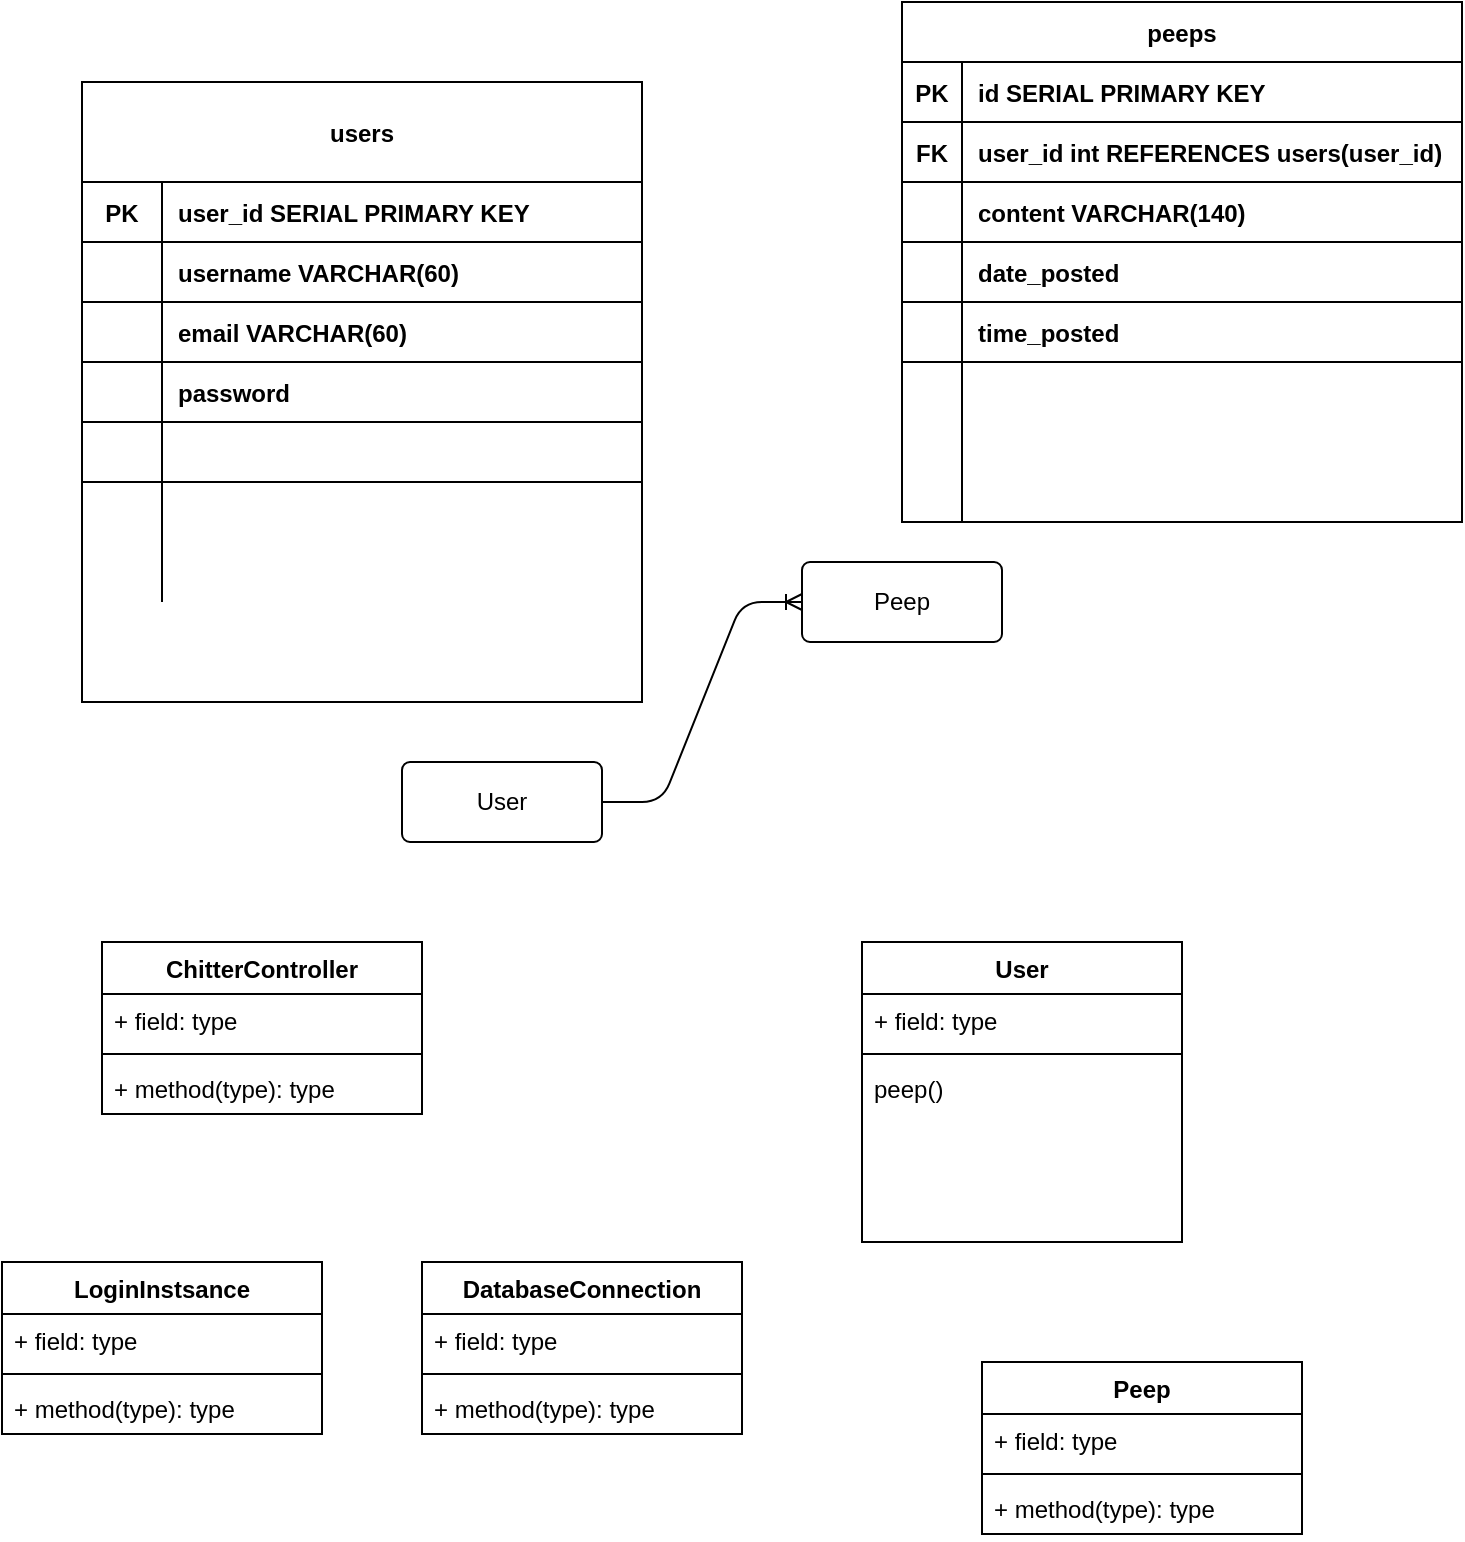 <mxfile version="15.3.8" type="device"><diagram id="lCD4x6ItfdAJr1N1xK8f" name="Page-1"><mxGraphModel dx="1426" dy="905" grid="1" gridSize="10" guides="1" tooltips="1" connect="1" arrows="1" fold="1" page="1" pageScale="1" pageWidth="827" pageHeight="1169" math="0" shadow="0"><root><mxCell id="0"/><mxCell id="1" parent="0"/><mxCell id="pfpNvxDK60yBNCJ07znJ-1" value="User" style="rounded=1;arcSize=10;whiteSpace=wrap;html=1;align=center;" vertex="1" parent="1"><mxGeometry x="260" y="490" width="100" height="40" as="geometry"/></mxCell><mxCell id="pfpNvxDK60yBNCJ07znJ-2" value="Peep" style="rounded=1;arcSize=10;whiteSpace=wrap;html=1;align=center;" vertex="1" parent="1"><mxGeometry x="460" y="390" width="100" height="40" as="geometry"/></mxCell><mxCell id="pfpNvxDK60yBNCJ07znJ-3" value="" style="edgeStyle=entityRelationEdgeStyle;fontSize=12;html=1;endArrow=ERoneToMany;" edge="1" parent="1"><mxGeometry width="100" height="100" relative="1" as="geometry"><mxPoint x="360" y="510" as="sourcePoint"/><mxPoint x="460" y="410" as="targetPoint"/></mxGeometry></mxCell><mxCell id="pfpNvxDK60yBNCJ07znJ-4" value="users" style="shape=table;startSize=50;container=1;collapsible=1;childLayout=tableLayout;fixedRows=1;rowLines=0;fontStyle=1;align=center;resizeLast=1;" vertex="1" parent="1"><mxGeometry x="100" y="150" width="280" height="310" as="geometry"/></mxCell><mxCell id="pfpNvxDK60yBNCJ07znJ-5" value="" style="shape=partialRectangle;collapsible=0;dropTarget=0;pointerEvents=0;fillColor=none;top=0;left=0;bottom=1;right=0;points=[[0,0.5],[1,0.5]];portConstraint=eastwest;" vertex="1" parent="pfpNvxDK60yBNCJ07znJ-4"><mxGeometry y="50" width="280" height="30" as="geometry"/></mxCell><mxCell id="pfpNvxDK60yBNCJ07znJ-6" value="PK" style="shape=partialRectangle;connectable=0;fillColor=none;top=0;left=0;bottom=0;right=0;fontStyle=1;overflow=hidden;" vertex="1" parent="pfpNvxDK60yBNCJ07znJ-5"><mxGeometry width="40" height="30" as="geometry"><mxRectangle width="40" height="30" as="alternateBounds"/></mxGeometry></mxCell><mxCell id="pfpNvxDK60yBNCJ07znJ-7" value="user_id SERIAL PRIMARY KEY" style="shape=partialRectangle;connectable=0;fillColor=none;top=0;left=0;bottom=0;right=0;align=left;spacingLeft=6;fontStyle=1;overflow=hidden;" vertex="1" parent="pfpNvxDK60yBNCJ07znJ-5"><mxGeometry x="40" width="240" height="30" as="geometry"><mxRectangle width="240" height="30" as="alternateBounds"/></mxGeometry></mxCell><mxCell id="pfpNvxDK60yBNCJ07znJ-42" value="" style="shape=partialRectangle;collapsible=0;dropTarget=0;pointerEvents=0;fillColor=none;top=0;left=0;bottom=1;right=0;points=[[0,0.5],[1,0.5]];portConstraint=eastwest;" vertex="1" parent="pfpNvxDK60yBNCJ07znJ-4"><mxGeometry y="80" width="280" height="30" as="geometry"/></mxCell><mxCell id="pfpNvxDK60yBNCJ07znJ-43" value="" style="shape=partialRectangle;connectable=0;fillColor=none;top=0;left=0;bottom=0;right=0;fontStyle=1;overflow=hidden;" vertex="1" parent="pfpNvxDK60yBNCJ07znJ-42"><mxGeometry width="40" height="30" as="geometry"><mxRectangle width="40" height="30" as="alternateBounds"/></mxGeometry></mxCell><mxCell id="pfpNvxDK60yBNCJ07znJ-44" value="username VARCHAR(60)" style="shape=partialRectangle;connectable=0;fillColor=none;top=0;left=0;bottom=0;right=0;align=left;spacingLeft=6;fontStyle=1;overflow=hidden;" vertex="1" parent="pfpNvxDK60yBNCJ07znJ-42"><mxGeometry x="40" width="240" height="30" as="geometry"><mxRectangle width="240" height="30" as="alternateBounds"/></mxGeometry></mxCell><mxCell id="pfpNvxDK60yBNCJ07znJ-39" value="" style="shape=partialRectangle;collapsible=0;dropTarget=0;pointerEvents=0;fillColor=none;top=0;left=0;bottom=1;right=0;points=[[0,0.5],[1,0.5]];portConstraint=eastwest;" vertex="1" parent="pfpNvxDK60yBNCJ07znJ-4"><mxGeometry y="110" width="280" height="30" as="geometry"/></mxCell><mxCell id="pfpNvxDK60yBNCJ07znJ-40" value="" style="shape=partialRectangle;connectable=0;fillColor=none;top=0;left=0;bottom=0;right=0;fontStyle=1;overflow=hidden;" vertex="1" parent="pfpNvxDK60yBNCJ07znJ-39"><mxGeometry width="40" height="30" as="geometry"><mxRectangle width="40" height="30" as="alternateBounds"/></mxGeometry></mxCell><mxCell id="pfpNvxDK60yBNCJ07znJ-41" value="email VARCHAR(60)" style="shape=partialRectangle;connectable=0;fillColor=none;top=0;left=0;bottom=0;right=0;align=left;spacingLeft=6;fontStyle=1;overflow=hidden;" vertex="1" parent="pfpNvxDK60yBNCJ07znJ-39"><mxGeometry x="40" width="240" height="30" as="geometry"><mxRectangle width="240" height="30" as="alternateBounds"/></mxGeometry></mxCell><mxCell id="pfpNvxDK60yBNCJ07znJ-54" value="" style="shape=partialRectangle;collapsible=0;dropTarget=0;pointerEvents=0;fillColor=none;top=0;left=0;bottom=1;right=0;points=[[0,0.5],[1,0.5]];portConstraint=eastwest;" vertex="1" parent="pfpNvxDK60yBNCJ07znJ-4"><mxGeometry y="140" width="280" height="30" as="geometry"/></mxCell><mxCell id="pfpNvxDK60yBNCJ07znJ-55" value="" style="shape=partialRectangle;connectable=0;fillColor=none;top=0;left=0;bottom=0;right=0;fontStyle=1;overflow=hidden;" vertex="1" parent="pfpNvxDK60yBNCJ07znJ-54"><mxGeometry width="40" height="30" as="geometry"><mxRectangle width="40" height="30" as="alternateBounds"/></mxGeometry></mxCell><mxCell id="pfpNvxDK60yBNCJ07znJ-56" value="password" style="shape=partialRectangle;connectable=0;fillColor=none;top=0;left=0;bottom=0;right=0;align=left;spacingLeft=6;fontStyle=1;overflow=hidden;" vertex="1" parent="pfpNvxDK60yBNCJ07znJ-54"><mxGeometry x="40" width="240" height="30" as="geometry"><mxRectangle width="240" height="30" as="alternateBounds"/></mxGeometry></mxCell><mxCell id="pfpNvxDK60yBNCJ07znJ-45" value="" style="shape=partialRectangle;collapsible=0;dropTarget=0;pointerEvents=0;fillColor=none;top=0;left=0;bottom=1;right=0;points=[[0,0.5],[1,0.5]];portConstraint=eastwest;" vertex="1" parent="pfpNvxDK60yBNCJ07znJ-4"><mxGeometry y="170" width="280" height="30" as="geometry"/></mxCell><mxCell id="pfpNvxDK60yBNCJ07znJ-46" value="" style="shape=partialRectangle;connectable=0;fillColor=none;top=0;left=0;bottom=0;right=0;fontStyle=1;overflow=hidden;" vertex="1" parent="pfpNvxDK60yBNCJ07znJ-45"><mxGeometry width="40" height="30" as="geometry"><mxRectangle width="40" height="30" as="alternateBounds"/></mxGeometry></mxCell><mxCell id="pfpNvxDK60yBNCJ07znJ-47" value="" style="shape=partialRectangle;connectable=0;fillColor=none;top=0;left=0;bottom=0;right=0;align=left;spacingLeft=6;fontStyle=1;overflow=hidden;" vertex="1" parent="pfpNvxDK60yBNCJ07znJ-45"><mxGeometry x="40" width="240" height="30" as="geometry"><mxRectangle width="240" height="30" as="alternateBounds"/></mxGeometry></mxCell><mxCell id="pfpNvxDK60yBNCJ07znJ-11" value="" style="shape=partialRectangle;collapsible=0;dropTarget=0;pointerEvents=0;fillColor=none;top=0;left=0;bottom=0;right=0;points=[[0,0.5],[1,0.5]];portConstraint=eastwest;" vertex="1" parent="pfpNvxDK60yBNCJ07znJ-4"><mxGeometry y="200" width="280" height="30" as="geometry"/></mxCell><mxCell id="pfpNvxDK60yBNCJ07znJ-12" value="" style="shape=partialRectangle;connectable=0;fillColor=none;top=0;left=0;bottom=0;right=0;editable=1;overflow=hidden;" vertex="1" parent="pfpNvxDK60yBNCJ07znJ-11"><mxGeometry width="40" height="30" as="geometry"><mxRectangle width="40" height="30" as="alternateBounds"/></mxGeometry></mxCell><mxCell id="pfpNvxDK60yBNCJ07znJ-13" value="" style="shape=partialRectangle;connectable=0;fillColor=none;top=0;left=0;bottom=0;right=0;align=left;spacingLeft=6;overflow=hidden;" vertex="1" parent="pfpNvxDK60yBNCJ07znJ-11"><mxGeometry x="40" width="240" height="30" as="geometry"><mxRectangle width="240" height="30" as="alternateBounds"/></mxGeometry></mxCell><mxCell id="pfpNvxDK60yBNCJ07znJ-14" value="" style="shape=partialRectangle;collapsible=0;dropTarget=0;pointerEvents=0;fillColor=none;top=0;left=0;bottom=0;right=0;points=[[0,0.5],[1,0.5]];portConstraint=eastwest;" vertex="1" parent="pfpNvxDK60yBNCJ07znJ-4"><mxGeometry y="230" width="280" height="30" as="geometry"/></mxCell><mxCell id="pfpNvxDK60yBNCJ07znJ-15" value="" style="shape=partialRectangle;connectable=0;fillColor=none;top=0;left=0;bottom=0;right=0;editable=1;overflow=hidden;" vertex="1" parent="pfpNvxDK60yBNCJ07znJ-14"><mxGeometry width="40" height="30" as="geometry"><mxRectangle width="40" height="30" as="alternateBounds"/></mxGeometry></mxCell><mxCell id="pfpNvxDK60yBNCJ07znJ-16" value="" style="shape=partialRectangle;connectable=0;fillColor=none;top=0;left=0;bottom=0;right=0;align=left;spacingLeft=6;overflow=hidden;" vertex="1" parent="pfpNvxDK60yBNCJ07znJ-14"><mxGeometry x="40" width="240" height="30" as="geometry"><mxRectangle width="240" height="30" as="alternateBounds"/></mxGeometry></mxCell><mxCell id="pfpNvxDK60yBNCJ07znJ-17" value="peeps" style="shape=table;startSize=30;container=1;collapsible=1;childLayout=tableLayout;fixedRows=1;rowLines=0;fontStyle=1;align=center;resizeLast=1;" vertex="1" parent="1"><mxGeometry x="510" y="110" width="280" height="260" as="geometry"><mxRectangle x="510" y="140" width="70" height="30" as="alternateBounds"/></mxGeometry></mxCell><mxCell id="pfpNvxDK60yBNCJ07znJ-18" value="" style="shape=partialRectangle;collapsible=0;dropTarget=0;pointerEvents=0;fillColor=none;top=0;left=0;bottom=1;right=0;points=[[0,0.5],[1,0.5]];portConstraint=eastwest;" vertex="1" parent="pfpNvxDK60yBNCJ07znJ-17"><mxGeometry y="30" width="280" height="30" as="geometry"/></mxCell><mxCell id="pfpNvxDK60yBNCJ07znJ-19" value="PK" style="shape=partialRectangle;connectable=0;fillColor=none;top=0;left=0;bottom=0;right=0;fontStyle=1;overflow=hidden;" vertex="1" parent="pfpNvxDK60yBNCJ07znJ-18"><mxGeometry width="30" height="30" as="geometry"><mxRectangle width="30" height="30" as="alternateBounds"/></mxGeometry></mxCell><mxCell id="pfpNvxDK60yBNCJ07znJ-20" value="id SERIAL PRIMARY KEY" style="shape=partialRectangle;connectable=0;fillColor=none;top=0;left=0;bottom=0;right=0;align=left;spacingLeft=6;fontStyle=1;overflow=hidden;" vertex="1" parent="pfpNvxDK60yBNCJ07znJ-18"><mxGeometry x="30" width="250" height="30" as="geometry"><mxRectangle width="250" height="30" as="alternateBounds"/></mxGeometry></mxCell><mxCell id="pfpNvxDK60yBNCJ07znJ-48" value="" style="shape=partialRectangle;collapsible=0;dropTarget=0;pointerEvents=0;fillColor=none;top=0;left=0;bottom=1;right=0;points=[[0,0.5],[1,0.5]];portConstraint=eastwest;" vertex="1" parent="pfpNvxDK60yBNCJ07znJ-17"><mxGeometry y="60" width="280" height="30" as="geometry"/></mxCell><mxCell id="pfpNvxDK60yBNCJ07znJ-49" value="FK" style="shape=partialRectangle;connectable=0;fillColor=none;top=0;left=0;bottom=0;right=0;fontStyle=1;overflow=hidden;" vertex="1" parent="pfpNvxDK60yBNCJ07znJ-48"><mxGeometry width="30" height="30" as="geometry"><mxRectangle width="30" height="30" as="alternateBounds"/></mxGeometry></mxCell><mxCell id="pfpNvxDK60yBNCJ07znJ-50" value="user_id int REFERENCES users(user_id)" style="shape=partialRectangle;connectable=0;fillColor=none;top=0;left=0;bottom=0;right=0;align=left;spacingLeft=6;fontStyle=1;overflow=hidden;" vertex="1" parent="pfpNvxDK60yBNCJ07znJ-48"><mxGeometry x="30" width="250" height="30" as="geometry"><mxRectangle width="250" height="30" as="alternateBounds"/></mxGeometry></mxCell><mxCell id="pfpNvxDK60yBNCJ07znJ-51" value="" style="shape=partialRectangle;collapsible=0;dropTarget=0;pointerEvents=0;fillColor=none;top=0;left=0;bottom=1;right=0;points=[[0,0.5],[1,0.5]];portConstraint=eastwest;" vertex="1" parent="pfpNvxDK60yBNCJ07znJ-17"><mxGeometry y="90" width="280" height="30" as="geometry"/></mxCell><mxCell id="pfpNvxDK60yBNCJ07znJ-52" value="" style="shape=partialRectangle;connectable=0;fillColor=none;top=0;left=0;bottom=0;right=0;fontStyle=1;overflow=hidden;" vertex="1" parent="pfpNvxDK60yBNCJ07znJ-51"><mxGeometry width="30" height="30" as="geometry"><mxRectangle width="30" height="30" as="alternateBounds"/></mxGeometry></mxCell><mxCell id="pfpNvxDK60yBNCJ07znJ-53" value="content VARCHAR(140)" style="shape=partialRectangle;connectable=0;fillColor=none;top=0;left=0;bottom=0;right=0;align=left;spacingLeft=6;fontStyle=1;overflow=hidden;" vertex="1" parent="pfpNvxDK60yBNCJ07znJ-51"><mxGeometry x="30" width="250" height="30" as="geometry"><mxRectangle width="250" height="30" as="alternateBounds"/></mxGeometry></mxCell><mxCell id="pfpNvxDK60yBNCJ07znJ-57" value="" style="shape=partialRectangle;collapsible=0;dropTarget=0;pointerEvents=0;fillColor=none;top=0;left=0;bottom=1;right=0;points=[[0,0.5],[1,0.5]];portConstraint=eastwest;" vertex="1" parent="pfpNvxDK60yBNCJ07znJ-17"><mxGeometry y="120" width="280" height="30" as="geometry"/></mxCell><mxCell id="pfpNvxDK60yBNCJ07znJ-58" value="" style="shape=partialRectangle;connectable=0;fillColor=none;top=0;left=0;bottom=0;right=0;fontStyle=1;overflow=hidden;" vertex="1" parent="pfpNvxDK60yBNCJ07znJ-57"><mxGeometry width="30" height="30" as="geometry"><mxRectangle width="30" height="30" as="alternateBounds"/></mxGeometry></mxCell><mxCell id="pfpNvxDK60yBNCJ07znJ-59" value="date_posted" style="shape=partialRectangle;connectable=0;fillColor=none;top=0;left=0;bottom=0;right=0;align=left;spacingLeft=6;fontStyle=1;overflow=hidden;" vertex="1" parent="pfpNvxDK60yBNCJ07znJ-57"><mxGeometry x="30" width="250" height="30" as="geometry"><mxRectangle width="250" height="30" as="alternateBounds"/></mxGeometry></mxCell><mxCell id="pfpNvxDK60yBNCJ07znJ-60" value="" style="shape=partialRectangle;collapsible=0;dropTarget=0;pointerEvents=0;fillColor=none;top=0;left=0;bottom=1;right=0;points=[[0,0.5],[1,0.5]];portConstraint=eastwest;" vertex="1" parent="pfpNvxDK60yBNCJ07znJ-17"><mxGeometry y="150" width="280" height="30" as="geometry"/></mxCell><mxCell id="pfpNvxDK60yBNCJ07znJ-61" value="" style="shape=partialRectangle;connectable=0;fillColor=none;top=0;left=0;bottom=0;right=0;fontStyle=1;overflow=hidden;" vertex="1" parent="pfpNvxDK60yBNCJ07znJ-60"><mxGeometry width="30" height="30" as="geometry"><mxRectangle width="30" height="30" as="alternateBounds"/></mxGeometry></mxCell><mxCell id="pfpNvxDK60yBNCJ07znJ-62" value="time_posted" style="shape=partialRectangle;connectable=0;fillColor=none;top=0;left=0;bottom=0;right=0;align=left;spacingLeft=6;fontStyle=1;overflow=hidden;" vertex="1" parent="pfpNvxDK60yBNCJ07znJ-60"><mxGeometry x="30" width="250" height="30" as="geometry"><mxRectangle width="250" height="30" as="alternateBounds"/></mxGeometry></mxCell><mxCell id="pfpNvxDK60yBNCJ07znJ-21" value="" style="shape=partialRectangle;collapsible=0;dropTarget=0;pointerEvents=0;fillColor=none;top=0;left=0;bottom=0;right=0;points=[[0,0.5],[1,0.5]];portConstraint=eastwest;" vertex="1" parent="pfpNvxDK60yBNCJ07znJ-17"><mxGeometry y="180" width="280" height="30" as="geometry"/></mxCell><mxCell id="pfpNvxDK60yBNCJ07znJ-22" value="" style="shape=partialRectangle;connectable=0;fillColor=none;top=0;left=0;bottom=0;right=0;editable=1;overflow=hidden;" vertex="1" parent="pfpNvxDK60yBNCJ07znJ-21"><mxGeometry width="30" height="30" as="geometry"><mxRectangle width="30" height="30" as="alternateBounds"/></mxGeometry></mxCell><mxCell id="pfpNvxDK60yBNCJ07znJ-23" value="" style="shape=partialRectangle;connectable=0;fillColor=none;top=0;left=0;bottom=0;right=0;align=left;spacingLeft=6;overflow=hidden;fontStyle=1" vertex="1" parent="pfpNvxDK60yBNCJ07znJ-21"><mxGeometry x="30" width="250" height="30" as="geometry"><mxRectangle width="250" height="30" as="alternateBounds"/></mxGeometry></mxCell><mxCell id="pfpNvxDK60yBNCJ07znJ-24" value="" style="shape=partialRectangle;collapsible=0;dropTarget=0;pointerEvents=0;fillColor=none;top=0;left=0;bottom=0;right=0;points=[[0,0.5],[1,0.5]];portConstraint=eastwest;" vertex="1" parent="pfpNvxDK60yBNCJ07znJ-17"><mxGeometry y="210" width="280" height="30" as="geometry"/></mxCell><mxCell id="pfpNvxDK60yBNCJ07znJ-25" value="" style="shape=partialRectangle;connectable=0;fillColor=none;top=0;left=0;bottom=0;right=0;editable=1;overflow=hidden;" vertex="1" parent="pfpNvxDK60yBNCJ07znJ-24"><mxGeometry width="30" height="30" as="geometry"><mxRectangle width="30" height="30" as="alternateBounds"/></mxGeometry></mxCell><mxCell id="pfpNvxDK60yBNCJ07znJ-26" value="" style="shape=partialRectangle;connectable=0;fillColor=none;top=0;left=0;bottom=0;right=0;align=left;spacingLeft=6;overflow=hidden;" vertex="1" parent="pfpNvxDK60yBNCJ07znJ-24"><mxGeometry x="30" width="250" height="30" as="geometry"><mxRectangle width="250" height="30" as="alternateBounds"/></mxGeometry></mxCell><mxCell id="pfpNvxDK60yBNCJ07znJ-27" value="" style="shape=partialRectangle;collapsible=0;dropTarget=0;pointerEvents=0;fillColor=none;top=0;left=0;bottom=0;right=0;points=[[0,0.5],[1,0.5]];portConstraint=eastwest;" vertex="1" parent="pfpNvxDK60yBNCJ07znJ-17"><mxGeometry y="240" width="280" height="20" as="geometry"/></mxCell><mxCell id="pfpNvxDK60yBNCJ07znJ-28" value="" style="shape=partialRectangle;connectable=0;fillColor=none;top=0;left=0;bottom=0;right=0;editable=1;overflow=hidden;" vertex="1" parent="pfpNvxDK60yBNCJ07znJ-27"><mxGeometry width="30" height="20" as="geometry"><mxRectangle width="30" height="20" as="alternateBounds"/></mxGeometry></mxCell><mxCell id="pfpNvxDK60yBNCJ07znJ-29" value="" style="shape=partialRectangle;connectable=0;fillColor=none;top=0;left=0;bottom=0;right=0;align=left;spacingLeft=6;overflow=hidden;" vertex="1" parent="pfpNvxDK60yBNCJ07znJ-27"><mxGeometry x="30" width="250" height="20" as="geometry"><mxRectangle width="250" height="20" as="alternateBounds"/></mxGeometry></mxCell><mxCell id="pfpNvxDK60yBNCJ07znJ-64" value="ChitterController" style="swimlane;fontStyle=1;align=center;verticalAlign=top;childLayout=stackLayout;horizontal=1;startSize=26;horizontalStack=0;resizeParent=1;resizeParentMax=0;resizeLast=0;collapsible=1;marginBottom=0;" vertex="1" parent="1"><mxGeometry x="110" y="580" width="160" height="86" as="geometry"/></mxCell><mxCell id="pfpNvxDK60yBNCJ07znJ-65" value="+ field: type" style="text;strokeColor=none;fillColor=none;align=left;verticalAlign=top;spacingLeft=4;spacingRight=4;overflow=hidden;rotatable=0;points=[[0,0.5],[1,0.5]];portConstraint=eastwest;" vertex="1" parent="pfpNvxDK60yBNCJ07znJ-64"><mxGeometry y="26" width="160" height="26" as="geometry"/></mxCell><mxCell id="pfpNvxDK60yBNCJ07znJ-66" value="" style="line;strokeWidth=1;fillColor=none;align=left;verticalAlign=middle;spacingTop=-1;spacingLeft=3;spacingRight=3;rotatable=0;labelPosition=right;points=[];portConstraint=eastwest;" vertex="1" parent="pfpNvxDK60yBNCJ07znJ-64"><mxGeometry y="52" width="160" height="8" as="geometry"/></mxCell><mxCell id="pfpNvxDK60yBNCJ07znJ-67" value="+ method(type): type" style="text;strokeColor=none;fillColor=none;align=left;verticalAlign=top;spacingLeft=4;spacingRight=4;overflow=hidden;rotatable=0;points=[[0,0.5],[1,0.5]];portConstraint=eastwest;" vertex="1" parent="pfpNvxDK60yBNCJ07znJ-64"><mxGeometry y="60" width="160" height="26" as="geometry"/></mxCell><mxCell id="pfpNvxDK60yBNCJ07znJ-68" value="User" style="swimlane;fontStyle=1;align=center;verticalAlign=top;childLayout=stackLayout;horizontal=1;startSize=26;horizontalStack=0;resizeParent=1;resizeParentMax=0;resizeLast=0;collapsible=1;marginBottom=0;" vertex="1" parent="1"><mxGeometry x="490" y="580" width="160" height="150" as="geometry"/></mxCell><mxCell id="pfpNvxDK60yBNCJ07znJ-69" value="+ field: type" style="text;strokeColor=none;fillColor=none;align=left;verticalAlign=top;spacingLeft=4;spacingRight=4;overflow=hidden;rotatable=0;points=[[0,0.5],[1,0.5]];portConstraint=eastwest;" vertex="1" parent="pfpNvxDK60yBNCJ07znJ-68"><mxGeometry y="26" width="160" height="26" as="geometry"/></mxCell><mxCell id="pfpNvxDK60yBNCJ07znJ-70" value="" style="line;strokeWidth=1;fillColor=none;align=left;verticalAlign=middle;spacingTop=-1;spacingLeft=3;spacingRight=3;rotatable=0;labelPosition=right;points=[];portConstraint=eastwest;" vertex="1" parent="pfpNvxDK60yBNCJ07znJ-68"><mxGeometry y="52" width="160" height="8" as="geometry"/></mxCell><mxCell id="pfpNvxDK60yBNCJ07znJ-71" value="peep()&#10;" style="text;strokeColor=none;fillColor=none;align=left;verticalAlign=top;spacingLeft=4;spacingRight=4;overflow=hidden;rotatable=0;points=[[0,0.5],[1,0.5]];portConstraint=eastwest;" vertex="1" parent="pfpNvxDK60yBNCJ07znJ-68"><mxGeometry y="60" width="160" height="90" as="geometry"/></mxCell><mxCell id="pfpNvxDK60yBNCJ07znJ-72" value="LoginInstsance" style="swimlane;fontStyle=1;align=center;verticalAlign=top;childLayout=stackLayout;horizontal=1;startSize=26;horizontalStack=0;resizeParent=1;resizeParentMax=0;resizeLast=0;collapsible=1;marginBottom=0;" vertex="1" parent="1"><mxGeometry x="60" y="740" width="160" height="86" as="geometry"/></mxCell><mxCell id="pfpNvxDK60yBNCJ07znJ-73" value="+ field: type" style="text;strokeColor=none;fillColor=none;align=left;verticalAlign=top;spacingLeft=4;spacingRight=4;overflow=hidden;rotatable=0;points=[[0,0.5],[1,0.5]];portConstraint=eastwest;" vertex="1" parent="pfpNvxDK60yBNCJ07znJ-72"><mxGeometry y="26" width="160" height="26" as="geometry"/></mxCell><mxCell id="pfpNvxDK60yBNCJ07znJ-74" value="" style="line;strokeWidth=1;fillColor=none;align=left;verticalAlign=middle;spacingTop=-1;spacingLeft=3;spacingRight=3;rotatable=0;labelPosition=right;points=[];portConstraint=eastwest;" vertex="1" parent="pfpNvxDK60yBNCJ07znJ-72"><mxGeometry y="52" width="160" height="8" as="geometry"/></mxCell><mxCell id="pfpNvxDK60yBNCJ07znJ-75" value="+ method(type): type" style="text;strokeColor=none;fillColor=none;align=left;verticalAlign=top;spacingLeft=4;spacingRight=4;overflow=hidden;rotatable=0;points=[[0,0.5],[1,0.5]];portConstraint=eastwest;" vertex="1" parent="pfpNvxDK60yBNCJ07znJ-72"><mxGeometry y="60" width="160" height="26" as="geometry"/></mxCell><mxCell id="pfpNvxDK60yBNCJ07znJ-76" value="Peep" style="swimlane;fontStyle=1;align=center;verticalAlign=top;childLayout=stackLayout;horizontal=1;startSize=26;horizontalStack=0;resizeParent=1;resizeParentMax=0;resizeLast=0;collapsible=1;marginBottom=0;" vertex="1" parent="1"><mxGeometry x="550" y="790" width="160" height="86" as="geometry"/></mxCell><mxCell id="pfpNvxDK60yBNCJ07znJ-77" value="+ field: type" style="text;strokeColor=none;fillColor=none;align=left;verticalAlign=top;spacingLeft=4;spacingRight=4;overflow=hidden;rotatable=0;points=[[0,0.5],[1,0.5]];portConstraint=eastwest;" vertex="1" parent="pfpNvxDK60yBNCJ07znJ-76"><mxGeometry y="26" width="160" height="26" as="geometry"/></mxCell><mxCell id="pfpNvxDK60yBNCJ07znJ-78" value="" style="line;strokeWidth=1;fillColor=none;align=left;verticalAlign=middle;spacingTop=-1;spacingLeft=3;spacingRight=3;rotatable=0;labelPosition=right;points=[];portConstraint=eastwest;" vertex="1" parent="pfpNvxDK60yBNCJ07znJ-76"><mxGeometry y="52" width="160" height="8" as="geometry"/></mxCell><mxCell id="pfpNvxDK60yBNCJ07znJ-79" value="+ method(type): type" style="text;strokeColor=none;fillColor=none;align=left;verticalAlign=top;spacingLeft=4;spacingRight=4;overflow=hidden;rotatable=0;points=[[0,0.5],[1,0.5]];portConstraint=eastwest;" vertex="1" parent="pfpNvxDK60yBNCJ07znJ-76"><mxGeometry y="60" width="160" height="26" as="geometry"/></mxCell><mxCell id="pfpNvxDK60yBNCJ07znJ-80" value="DatabaseConnection" style="swimlane;fontStyle=1;align=center;verticalAlign=top;childLayout=stackLayout;horizontal=1;startSize=26;horizontalStack=0;resizeParent=1;resizeParentMax=0;resizeLast=0;collapsible=1;marginBottom=0;" vertex="1" parent="1"><mxGeometry x="270" y="740" width="160" height="86" as="geometry"/></mxCell><mxCell id="pfpNvxDK60yBNCJ07znJ-81" value="+ field: type" style="text;strokeColor=none;fillColor=none;align=left;verticalAlign=top;spacingLeft=4;spacingRight=4;overflow=hidden;rotatable=0;points=[[0,0.5],[1,0.5]];portConstraint=eastwest;" vertex="1" parent="pfpNvxDK60yBNCJ07znJ-80"><mxGeometry y="26" width="160" height="26" as="geometry"/></mxCell><mxCell id="pfpNvxDK60yBNCJ07znJ-82" value="" style="line;strokeWidth=1;fillColor=none;align=left;verticalAlign=middle;spacingTop=-1;spacingLeft=3;spacingRight=3;rotatable=0;labelPosition=right;points=[];portConstraint=eastwest;" vertex="1" parent="pfpNvxDK60yBNCJ07znJ-80"><mxGeometry y="52" width="160" height="8" as="geometry"/></mxCell><mxCell id="pfpNvxDK60yBNCJ07znJ-83" value="+ method(type): type" style="text;strokeColor=none;fillColor=none;align=left;verticalAlign=top;spacingLeft=4;spacingRight=4;overflow=hidden;rotatable=0;points=[[0,0.5],[1,0.5]];portConstraint=eastwest;" vertex="1" parent="pfpNvxDK60yBNCJ07znJ-80"><mxGeometry y="60" width="160" height="26" as="geometry"/></mxCell></root></mxGraphModel></diagram></mxfile>